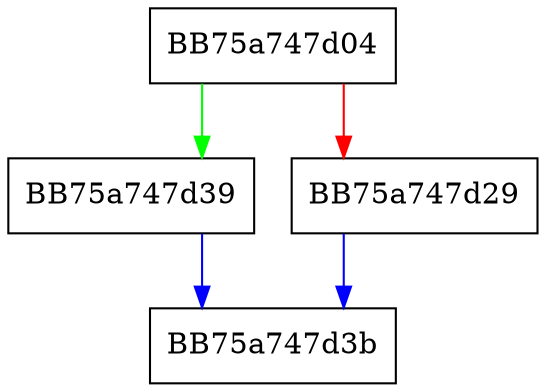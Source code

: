 digraph has_ahf64_support {
  node [shape="box"];
  graph [splines=ortho];
  BB75a747d04 -> BB75a747d39 [color="green"];
  BB75a747d04 -> BB75a747d29 [color="red"];
  BB75a747d29 -> BB75a747d3b [color="blue"];
  BB75a747d39 -> BB75a747d3b [color="blue"];
}